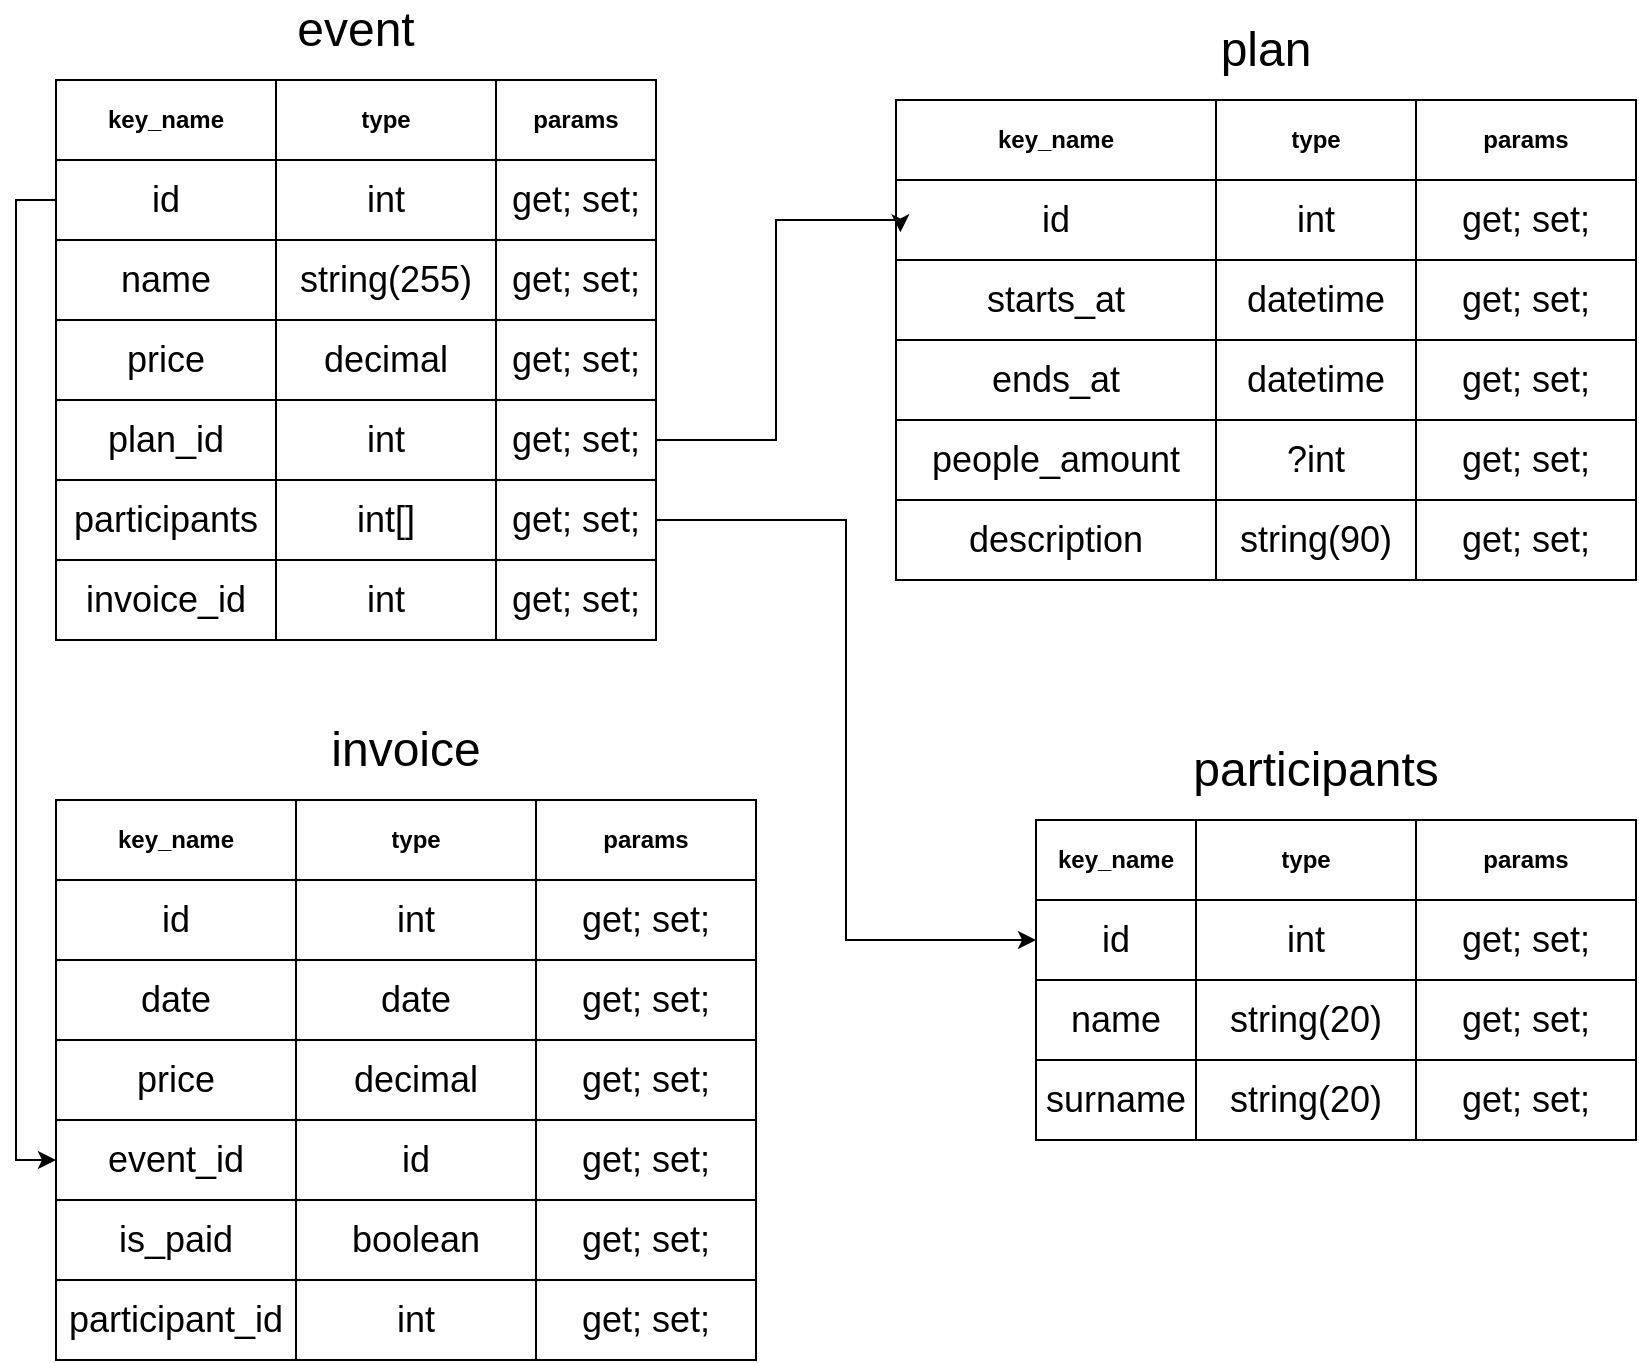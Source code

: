 <mxfile version="24.7.17">
  <diagram name="Page-1" id="HxuQEcE7Dp243uzTnMY0">
    <mxGraphModel dx="2436" dy="1192" grid="1" gridSize="10" guides="1" tooltips="1" connect="1" arrows="1" fold="1" page="1" pageScale="1" pageWidth="850" pageHeight="1100" math="0" shadow="0">
      <root>
        <mxCell id="0" />
        <mxCell id="1" parent="0" />
        <mxCell id="UB3sQpx07UrtkHpu7hc2-4" value="" style="shape=table;startSize=0;container=1;collapsible=0;childLayout=tableLayout;" vertex="1" parent="1">
          <mxGeometry x="40" y="70" width="300" height="280" as="geometry" />
        </mxCell>
        <mxCell id="UB3sQpx07UrtkHpu7hc2-43" style="shape=tableRow;horizontal=0;startSize=0;swimlaneHead=0;swimlaneBody=0;strokeColor=inherit;top=0;left=0;bottom=0;right=0;collapsible=0;dropTarget=0;fillColor=none;points=[[0,0.5],[1,0.5]];portConstraint=eastwest;" vertex="1" parent="UB3sQpx07UrtkHpu7hc2-4">
          <mxGeometry width="300" height="40" as="geometry" />
        </mxCell>
        <mxCell id="UB3sQpx07UrtkHpu7hc2-44" value="&lt;b&gt;key_name&lt;/b&gt;" style="shape=partialRectangle;html=1;whiteSpace=wrap;connectable=0;strokeColor=inherit;overflow=hidden;fillColor=none;top=0;left=0;bottom=0;right=0;pointerEvents=1;" vertex="1" parent="UB3sQpx07UrtkHpu7hc2-43">
          <mxGeometry width="110" height="40" as="geometry">
            <mxRectangle width="110" height="40" as="alternateBounds" />
          </mxGeometry>
        </mxCell>
        <mxCell id="UB3sQpx07UrtkHpu7hc2-45" value="&lt;b&gt;type&lt;/b&gt;" style="shape=partialRectangle;html=1;whiteSpace=wrap;connectable=0;strokeColor=inherit;overflow=hidden;fillColor=none;top=0;left=0;bottom=0;right=0;pointerEvents=1;" vertex="1" parent="UB3sQpx07UrtkHpu7hc2-43">
          <mxGeometry x="110" width="110" height="40" as="geometry">
            <mxRectangle width="110" height="40" as="alternateBounds" />
          </mxGeometry>
        </mxCell>
        <mxCell id="UB3sQpx07UrtkHpu7hc2-46" value="&lt;b&gt;params&lt;/b&gt;" style="shape=partialRectangle;html=1;whiteSpace=wrap;connectable=0;strokeColor=inherit;overflow=hidden;fillColor=none;top=0;left=0;bottom=0;right=0;pointerEvents=1;" vertex="1" parent="UB3sQpx07UrtkHpu7hc2-43">
          <mxGeometry x="220" width="80" height="40" as="geometry">
            <mxRectangle width="80" height="40" as="alternateBounds" />
          </mxGeometry>
        </mxCell>
        <mxCell id="UB3sQpx07UrtkHpu7hc2-5" value="" style="shape=tableRow;horizontal=0;startSize=0;swimlaneHead=0;swimlaneBody=0;strokeColor=inherit;top=0;left=0;bottom=0;right=0;collapsible=0;dropTarget=0;fillColor=none;points=[[0,0.5],[1,0.5]];portConstraint=eastwest;" vertex="1" parent="UB3sQpx07UrtkHpu7hc2-4">
          <mxGeometry y="40" width="300" height="40" as="geometry" />
        </mxCell>
        <mxCell id="UB3sQpx07UrtkHpu7hc2-23" value="&lt;font style=&quot;font-size: 18px;&quot;&gt;id&lt;/font&gt;" style="shape=partialRectangle;html=1;whiteSpace=wrap;connectable=0;strokeColor=inherit;overflow=hidden;fillColor=none;top=0;left=0;bottom=0;right=0;pointerEvents=1;" vertex="1" parent="UB3sQpx07UrtkHpu7hc2-5">
          <mxGeometry width="110" height="40" as="geometry">
            <mxRectangle width="110" height="40" as="alternateBounds" />
          </mxGeometry>
        </mxCell>
        <mxCell id="UB3sQpx07UrtkHpu7hc2-6" value="&lt;font style=&quot;font-size: 18px;&quot;&gt;int&lt;/font&gt;" style="shape=partialRectangle;html=1;whiteSpace=wrap;connectable=0;strokeColor=inherit;overflow=hidden;fillColor=none;top=0;left=0;bottom=0;right=0;pointerEvents=1;" vertex="1" parent="UB3sQpx07UrtkHpu7hc2-5">
          <mxGeometry x="110" width="110" height="40" as="geometry">
            <mxRectangle width="110" height="40" as="alternateBounds" />
          </mxGeometry>
        </mxCell>
        <mxCell id="UB3sQpx07UrtkHpu7hc2-7" value="&lt;font style=&quot;font-size: 18px;&quot;&gt;get; set;&lt;/font&gt;" style="shape=partialRectangle;html=1;whiteSpace=wrap;connectable=0;strokeColor=inherit;overflow=hidden;fillColor=none;top=0;left=0;bottom=0;right=0;pointerEvents=1;" vertex="1" parent="UB3sQpx07UrtkHpu7hc2-5">
          <mxGeometry x="220" width="80" height="40" as="geometry">
            <mxRectangle width="80" height="40" as="alternateBounds" />
          </mxGeometry>
        </mxCell>
        <mxCell id="UB3sQpx07UrtkHpu7hc2-8" value="" style="shape=tableRow;horizontal=0;startSize=0;swimlaneHead=0;swimlaneBody=0;strokeColor=inherit;top=0;left=0;bottom=0;right=0;collapsible=0;dropTarget=0;fillColor=none;points=[[0,0.5],[1,0.5]];portConstraint=eastwest;" vertex="1" parent="UB3sQpx07UrtkHpu7hc2-4">
          <mxGeometry y="80" width="300" height="40" as="geometry" />
        </mxCell>
        <mxCell id="UB3sQpx07UrtkHpu7hc2-24" value="&lt;font style=&quot;font-size: 18px;&quot;&gt;name&lt;/font&gt;" style="shape=partialRectangle;html=1;whiteSpace=wrap;connectable=0;strokeColor=inherit;overflow=hidden;fillColor=none;top=0;left=0;bottom=0;right=0;pointerEvents=1;" vertex="1" parent="UB3sQpx07UrtkHpu7hc2-8">
          <mxGeometry width="110" height="40" as="geometry">
            <mxRectangle width="110" height="40" as="alternateBounds" />
          </mxGeometry>
        </mxCell>
        <mxCell id="UB3sQpx07UrtkHpu7hc2-9" value="&lt;font style=&quot;font-size: 18px;&quot;&gt;string(255)&lt;/font&gt;" style="shape=partialRectangle;html=1;whiteSpace=wrap;connectable=0;strokeColor=inherit;overflow=hidden;fillColor=none;top=0;left=0;bottom=0;right=0;pointerEvents=1;" vertex="1" parent="UB3sQpx07UrtkHpu7hc2-8">
          <mxGeometry x="110" width="110" height="40" as="geometry">
            <mxRectangle width="110" height="40" as="alternateBounds" />
          </mxGeometry>
        </mxCell>
        <mxCell id="UB3sQpx07UrtkHpu7hc2-10" value="&lt;span style=&quot;font-size: 18px;&quot;&gt;get; set;&lt;/span&gt;" style="shape=partialRectangle;html=1;whiteSpace=wrap;connectable=0;strokeColor=inherit;overflow=hidden;fillColor=none;top=0;left=0;bottom=0;right=0;pointerEvents=1;" vertex="1" parent="UB3sQpx07UrtkHpu7hc2-8">
          <mxGeometry x="220" width="80" height="40" as="geometry">
            <mxRectangle width="80" height="40" as="alternateBounds" />
          </mxGeometry>
        </mxCell>
        <mxCell id="UB3sQpx07UrtkHpu7hc2-14" value="" style="shape=tableRow;horizontal=0;startSize=0;swimlaneHead=0;swimlaneBody=0;strokeColor=inherit;top=0;left=0;bottom=0;right=0;collapsible=0;dropTarget=0;fillColor=none;points=[[0,0.5],[1,0.5]];portConstraint=eastwest;" vertex="1" parent="UB3sQpx07UrtkHpu7hc2-4">
          <mxGeometry y="120" width="300" height="40" as="geometry" />
        </mxCell>
        <mxCell id="UB3sQpx07UrtkHpu7hc2-26" value="&lt;font style=&quot;font-size: 18px;&quot;&gt;price&lt;/font&gt;" style="shape=partialRectangle;html=1;whiteSpace=wrap;connectable=0;strokeColor=inherit;overflow=hidden;fillColor=none;top=0;left=0;bottom=0;right=0;pointerEvents=1;" vertex="1" parent="UB3sQpx07UrtkHpu7hc2-14">
          <mxGeometry width="110" height="40" as="geometry">
            <mxRectangle width="110" height="40" as="alternateBounds" />
          </mxGeometry>
        </mxCell>
        <mxCell id="UB3sQpx07UrtkHpu7hc2-15" value="&lt;font style=&quot;font-size: 18px;&quot;&gt;decimal&lt;/font&gt;" style="shape=partialRectangle;html=1;whiteSpace=wrap;connectable=0;strokeColor=inherit;overflow=hidden;fillColor=none;top=0;left=0;bottom=0;right=0;pointerEvents=1;" vertex="1" parent="UB3sQpx07UrtkHpu7hc2-14">
          <mxGeometry x="110" width="110" height="40" as="geometry">
            <mxRectangle width="110" height="40" as="alternateBounds" />
          </mxGeometry>
        </mxCell>
        <mxCell id="UB3sQpx07UrtkHpu7hc2-16" value="&lt;span style=&quot;font-size: 18px;&quot;&gt;get; set;&lt;/span&gt;" style="shape=partialRectangle;html=1;whiteSpace=wrap;connectable=0;strokeColor=inherit;overflow=hidden;fillColor=none;top=0;left=0;bottom=0;right=0;pointerEvents=1;" vertex="1" parent="UB3sQpx07UrtkHpu7hc2-14">
          <mxGeometry x="220" width="80" height="40" as="geometry">
            <mxRectangle width="80" height="40" as="alternateBounds" />
          </mxGeometry>
        </mxCell>
        <mxCell id="UB3sQpx07UrtkHpu7hc2-17" value="" style="shape=tableRow;horizontal=0;startSize=0;swimlaneHead=0;swimlaneBody=0;strokeColor=inherit;top=0;left=0;bottom=0;right=0;collapsible=0;dropTarget=0;fillColor=none;points=[[0,0.5],[1,0.5]];portConstraint=eastwest;" vertex="1" parent="UB3sQpx07UrtkHpu7hc2-4">
          <mxGeometry y="160" width="300" height="40" as="geometry" />
        </mxCell>
        <mxCell id="UB3sQpx07UrtkHpu7hc2-27" value="&lt;font style=&quot;font-size: 18px;&quot;&gt;plan_id&lt;/font&gt;" style="shape=partialRectangle;html=1;whiteSpace=wrap;connectable=0;strokeColor=inherit;overflow=hidden;fillColor=none;top=0;left=0;bottom=0;right=0;pointerEvents=1;" vertex="1" parent="UB3sQpx07UrtkHpu7hc2-17">
          <mxGeometry width="110" height="40" as="geometry">
            <mxRectangle width="110" height="40" as="alternateBounds" />
          </mxGeometry>
        </mxCell>
        <mxCell id="UB3sQpx07UrtkHpu7hc2-18" value="&lt;font style=&quot;font-size: 18px;&quot;&gt;int&lt;/font&gt;" style="shape=partialRectangle;html=1;whiteSpace=wrap;connectable=0;strokeColor=inherit;overflow=hidden;fillColor=none;top=0;left=0;bottom=0;right=0;pointerEvents=1;" vertex="1" parent="UB3sQpx07UrtkHpu7hc2-17">
          <mxGeometry x="110" width="110" height="40" as="geometry">
            <mxRectangle width="110" height="40" as="alternateBounds" />
          </mxGeometry>
        </mxCell>
        <mxCell id="UB3sQpx07UrtkHpu7hc2-19" value="&lt;span style=&quot;font-size: 18px;&quot;&gt;get; set;&lt;/span&gt;" style="shape=partialRectangle;html=1;whiteSpace=wrap;connectable=0;strokeColor=inherit;overflow=hidden;fillColor=none;top=0;left=0;bottom=0;right=0;pointerEvents=1;" vertex="1" parent="UB3sQpx07UrtkHpu7hc2-17">
          <mxGeometry x="220" width="80" height="40" as="geometry">
            <mxRectangle width="80" height="40" as="alternateBounds" />
          </mxGeometry>
        </mxCell>
        <mxCell id="UB3sQpx07UrtkHpu7hc2-104" style="shape=tableRow;horizontal=0;startSize=0;swimlaneHead=0;swimlaneBody=0;strokeColor=inherit;top=0;left=0;bottom=0;right=0;collapsible=0;dropTarget=0;fillColor=none;points=[[0,0.5],[1,0.5]];portConstraint=eastwest;" vertex="1" parent="UB3sQpx07UrtkHpu7hc2-4">
          <mxGeometry y="200" width="300" height="40" as="geometry" />
        </mxCell>
        <mxCell id="UB3sQpx07UrtkHpu7hc2-105" value="&lt;span style=&quot;font-size: 18px;&quot;&gt;participants&lt;/span&gt;" style="shape=partialRectangle;html=1;whiteSpace=wrap;connectable=0;strokeColor=inherit;overflow=hidden;fillColor=none;top=0;left=0;bottom=0;right=0;pointerEvents=1;" vertex="1" parent="UB3sQpx07UrtkHpu7hc2-104">
          <mxGeometry width="110" height="40" as="geometry">
            <mxRectangle width="110" height="40" as="alternateBounds" />
          </mxGeometry>
        </mxCell>
        <mxCell id="UB3sQpx07UrtkHpu7hc2-106" value="&lt;font style=&quot;font-size: 18px;&quot;&gt;int[]&lt;/font&gt;" style="shape=partialRectangle;html=1;whiteSpace=wrap;connectable=0;strokeColor=inherit;overflow=hidden;fillColor=none;top=0;left=0;bottom=0;right=0;pointerEvents=1;" vertex="1" parent="UB3sQpx07UrtkHpu7hc2-104">
          <mxGeometry x="110" width="110" height="40" as="geometry">
            <mxRectangle width="110" height="40" as="alternateBounds" />
          </mxGeometry>
        </mxCell>
        <mxCell id="UB3sQpx07UrtkHpu7hc2-107" value="&lt;span style=&quot;font-size: 18px;&quot;&gt;get; set;&lt;/span&gt;" style="shape=partialRectangle;html=1;whiteSpace=wrap;connectable=0;strokeColor=inherit;overflow=hidden;fillColor=none;top=0;left=0;bottom=0;right=0;pointerEvents=1;" vertex="1" parent="UB3sQpx07UrtkHpu7hc2-104">
          <mxGeometry x="220" width="80" height="40" as="geometry">
            <mxRectangle width="80" height="40" as="alternateBounds" />
          </mxGeometry>
        </mxCell>
        <mxCell id="UB3sQpx07UrtkHpu7hc2-98" style="shape=tableRow;horizontal=0;startSize=0;swimlaneHead=0;swimlaneBody=0;strokeColor=inherit;top=0;left=0;bottom=0;right=0;collapsible=0;dropTarget=0;fillColor=none;points=[[0,0.5],[1,0.5]];portConstraint=eastwest;" vertex="1" parent="UB3sQpx07UrtkHpu7hc2-4">
          <mxGeometry y="240" width="300" height="40" as="geometry" />
        </mxCell>
        <mxCell id="UB3sQpx07UrtkHpu7hc2-99" value="&lt;font style=&quot;font-size: 18px;&quot;&gt;invoice_id&lt;/font&gt;" style="shape=partialRectangle;html=1;whiteSpace=wrap;connectable=0;strokeColor=inherit;overflow=hidden;fillColor=none;top=0;left=0;bottom=0;right=0;pointerEvents=1;" vertex="1" parent="UB3sQpx07UrtkHpu7hc2-98">
          <mxGeometry width="110" height="40" as="geometry">
            <mxRectangle width="110" height="40" as="alternateBounds" />
          </mxGeometry>
        </mxCell>
        <mxCell id="UB3sQpx07UrtkHpu7hc2-100" value="&lt;span style=&quot;font-size: 18px;&quot;&gt;int&lt;/span&gt;" style="shape=partialRectangle;html=1;whiteSpace=wrap;connectable=0;strokeColor=inherit;overflow=hidden;fillColor=none;top=0;left=0;bottom=0;right=0;pointerEvents=1;" vertex="1" parent="UB3sQpx07UrtkHpu7hc2-98">
          <mxGeometry x="110" width="110" height="40" as="geometry">
            <mxRectangle width="110" height="40" as="alternateBounds" />
          </mxGeometry>
        </mxCell>
        <mxCell id="UB3sQpx07UrtkHpu7hc2-101" value="&lt;span style=&quot;font-size: 18px;&quot;&gt;get; set;&lt;/span&gt;" style="shape=partialRectangle;html=1;whiteSpace=wrap;connectable=0;strokeColor=inherit;overflow=hidden;fillColor=none;top=0;left=0;bottom=0;right=0;pointerEvents=1;" vertex="1" parent="UB3sQpx07UrtkHpu7hc2-98">
          <mxGeometry x="220" width="80" height="40" as="geometry">
            <mxRectangle width="80" height="40" as="alternateBounds" />
          </mxGeometry>
        </mxCell>
        <mxCell id="UB3sQpx07UrtkHpu7hc2-32" value="&lt;font style=&quot;font-size: 24px;&quot;&gt;event&lt;/font&gt;" style="text;strokeColor=none;align=center;fillColor=none;html=1;verticalAlign=middle;whiteSpace=wrap;rounded=0;" vertex="1" parent="1">
          <mxGeometry x="160" y="30" width="60" height="30" as="geometry" />
        </mxCell>
        <mxCell id="UB3sQpx07UrtkHpu7hc2-47" value="" style="shape=table;startSize=0;container=1;collapsible=0;childLayout=tableLayout;" vertex="1" parent="1">
          <mxGeometry x="460" y="80" width="370" height="240" as="geometry" />
        </mxCell>
        <mxCell id="UB3sQpx07UrtkHpu7hc2-48" style="shape=tableRow;horizontal=0;startSize=0;swimlaneHead=0;swimlaneBody=0;strokeColor=inherit;top=0;left=0;bottom=0;right=0;collapsible=0;dropTarget=0;fillColor=none;points=[[0,0.5],[1,0.5]];portConstraint=eastwest;" vertex="1" parent="UB3sQpx07UrtkHpu7hc2-47">
          <mxGeometry width="370" height="40" as="geometry" />
        </mxCell>
        <mxCell id="UB3sQpx07UrtkHpu7hc2-49" value="&lt;b&gt;key_name&lt;/b&gt;" style="shape=partialRectangle;html=1;whiteSpace=wrap;connectable=0;strokeColor=inherit;overflow=hidden;fillColor=none;top=0;left=0;bottom=0;right=0;pointerEvents=1;" vertex="1" parent="UB3sQpx07UrtkHpu7hc2-48">
          <mxGeometry width="160" height="40" as="geometry">
            <mxRectangle width="160" height="40" as="alternateBounds" />
          </mxGeometry>
        </mxCell>
        <mxCell id="UB3sQpx07UrtkHpu7hc2-50" value="&lt;b&gt;type&lt;/b&gt;" style="shape=partialRectangle;html=1;whiteSpace=wrap;connectable=0;strokeColor=inherit;overflow=hidden;fillColor=none;top=0;left=0;bottom=0;right=0;pointerEvents=1;" vertex="1" parent="UB3sQpx07UrtkHpu7hc2-48">
          <mxGeometry x="160" width="100" height="40" as="geometry">
            <mxRectangle width="100" height="40" as="alternateBounds" />
          </mxGeometry>
        </mxCell>
        <mxCell id="UB3sQpx07UrtkHpu7hc2-51" value="&lt;b&gt;params&lt;/b&gt;" style="shape=partialRectangle;html=1;whiteSpace=wrap;connectable=0;strokeColor=inherit;overflow=hidden;fillColor=none;top=0;left=0;bottom=0;right=0;pointerEvents=1;" vertex="1" parent="UB3sQpx07UrtkHpu7hc2-48">
          <mxGeometry x="260" width="110" height="40" as="geometry">
            <mxRectangle width="110" height="40" as="alternateBounds" />
          </mxGeometry>
        </mxCell>
        <mxCell id="UB3sQpx07UrtkHpu7hc2-52" value="" style="shape=tableRow;horizontal=0;startSize=0;swimlaneHead=0;swimlaneBody=0;strokeColor=inherit;top=0;left=0;bottom=0;right=0;collapsible=0;dropTarget=0;fillColor=none;points=[[0,0.5],[1,0.5]];portConstraint=eastwest;" vertex="1" parent="UB3sQpx07UrtkHpu7hc2-47">
          <mxGeometry y="40" width="370" height="40" as="geometry" />
        </mxCell>
        <mxCell id="UB3sQpx07UrtkHpu7hc2-53" value="&lt;font style=&quot;font-size: 18px;&quot;&gt;id&lt;/font&gt;" style="shape=partialRectangle;html=1;whiteSpace=wrap;connectable=0;strokeColor=inherit;overflow=hidden;fillColor=none;top=0;left=0;bottom=0;right=0;pointerEvents=1;" vertex="1" parent="UB3sQpx07UrtkHpu7hc2-52">
          <mxGeometry width="160" height="40" as="geometry">
            <mxRectangle width="160" height="40" as="alternateBounds" />
          </mxGeometry>
        </mxCell>
        <mxCell id="UB3sQpx07UrtkHpu7hc2-54" value="&lt;font style=&quot;font-size: 18px;&quot;&gt;int&lt;/font&gt;" style="shape=partialRectangle;html=1;whiteSpace=wrap;connectable=0;strokeColor=inherit;overflow=hidden;fillColor=none;top=0;left=0;bottom=0;right=0;pointerEvents=1;" vertex="1" parent="UB3sQpx07UrtkHpu7hc2-52">
          <mxGeometry x="160" width="100" height="40" as="geometry">
            <mxRectangle width="100" height="40" as="alternateBounds" />
          </mxGeometry>
        </mxCell>
        <mxCell id="UB3sQpx07UrtkHpu7hc2-55" value="&lt;font style=&quot;font-size: 18px;&quot;&gt;get; set;&lt;/font&gt;" style="shape=partialRectangle;html=1;whiteSpace=wrap;connectable=0;strokeColor=inherit;overflow=hidden;fillColor=none;top=0;left=0;bottom=0;right=0;pointerEvents=1;" vertex="1" parent="UB3sQpx07UrtkHpu7hc2-52">
          <mxGeometry x="260" width="110" height="40" as="geometry">
            <mxRectangle width="110" height="40" as="alternateBounds" />
          </mxGeometry>
        </mxCell>
        <mxCell id="UB3sQpx07UrtkHpu7hc2-56" value="" style="shape=tableRow;horizontal=0;startSize=0;swimlaneHead=0;swimlaneBody=0;strokeColor=inherit;top=0;left=0;bottom=0;right=0;collapsible=0;dropTarget=0;fillColor=none;points=[[0,0.5],[1,0.5]];portConstraint=eastwest;" vertex="1" parent="UB3sQpx07UrtkHpu7hc2-47">
          <mxGeometry y="80" width="370" height="40" as="geometry" />
        </mxCell>
        <mxCell id="UB3sQpx07UrtkHpu7hc2-57" value="&lt;font style=&quot;font-size: 18px;&quot;&gt;starts_at&lt;/font&gt;" style="shape=partialRectangle;html=1;whiteSpace=wrap;connectable=0;strokeColor=inherit;overflow=hidden;fillColor=none;top=0;left=0;bottom=0;right=0;pointerEvents=1;" vertex="1" parent="UB3sQpx07UrtkHpu7hc2-56">
          <mxGeometry width="160" height="40" as="geometry">
            <mxRectangle width="160" height="40" as="alternateBounds" />
          </mxGeometry>
        </mxCell>
        <mxCell id="UB3sQpx07UrtkHpu7hc2-58" value="&lt;font style=&quot;font-size: 18px;&quot;&gt;datetime&lt;/font&gt;" style="shape=partialRectangle;html=1;whiteSpace=wrap;connectable=0;strokeColor=inherit;overflow=hidden;fillColor=none;top=0;left=0;bottom=0;right=0;pointerEvents=1;" vertex="1" parent="UB3sQpx07UrtkHpu7hc2-56">
          <mxGeometry x="160" width="100" height="40" as="geometry">
            <mxRectangle width="100" height="40" as="alternateBounds" />
          </mxGeometry>
        </mxCell>
        <mxCell id="UB3sQpx07UrtkHpu7hc2-59" value="&lt;span style=&quot;font-size: 18px;&quot;&gt;get; set;&lt;/span&gt;" style="shape=partialRectangle;html=1;whiteSpace=wrap;connectable=0;strokeColor=inherit;overflow=hidden;fillColor=none;top=0;left=0;bottom=0;right=0;pointerEvents=1;" vertex="1" parent="UB3sQpx07UrtkHpu7hc2-56">
          <mxGeometry x="260" width="110" height="40" as="geometry">
            <mxRectangle width="110" height="40" as="alternateBounds" />
          </mxGeometry>
        </mxCell>
        <mxCell id="UB3sQpx07UrtkHpu7hc2-60" value="" style="shape=tableRow;horizontal=0;startSize=0;swimlaneHead=0;swimlaneBody=0;strokeColor=inherit;top=0;left=0;bottom=0;right=0;collapsible=0;dropTarget=0;fillColor=none;points=[[0,0.5],[1,0.5]];portConstraint=eastwest;" vertex="1" parent="UB3sQpx07UrtkHpu7hc2-47">
          <mxGeometry y="120" width="370" height="40" as="geometry" />
        </mxCell>
        <mxCell id="UB3sQpx07UrtkHpu7hc2-61" value="&lt;font style=&quot;font-size: 18px;&quot;&gt;ends_at&lt;/font&gt;" style="shape=partialRectangle;html=1;whiteSpace=wrap;connectable=0;strokeColor=inherit;overflow=hidden;fillColor=none;top=0;left=0;bottom=0;right=0;pointerEvents=1;" vertex="1" parent="UB3sQpx07UrtkHpu7hc2-60">
          <mxGeometry width="160" height="40" as="geometry">
            <mxRectangle width="160" height="40" as="alternateBounds" />
          </mxGeometry>
        </mxCell>
        <mxCell id="UB3sQpx07UrtkHpu7hc2-62" value="&lt;font style=&quot;font-size: 18px;&quot;&gt;datetime&lt;/font&gt;" style="shape=partialRectangle;html=1;whiteSpace=wrap;connectable=0;strokeColor=inherit;overflow=hidden;fillColor=none;top=0;left=0;bottom=0;right=0;pointerEvents=1;" vertex="1" parent="UB3sQpx07UrtkHpu7hc2-60">
          <mxGeometry x="160" width="100" height="40" as="geometry">
            <mxRectangle width="100" height="40" as="alternateBounds" />
          </mxGeometry>
        </mxCell>
        <mxCell id="UB3sQpx07UrtkHpu7hc2-63" value="&lt;span style=&quot;font-size: 18px;&quot;&gt;get; set;&lt;/span&gt;" style="shape=partialRectangle;html=1;whiteSpace=wrap;connectable=0;strokeColor=inherit;overflow=hidden;fillColor=none;top=0;left=0;bottom=0;right=0;pointerEvents=1;" vertex="1" parent="UB3sQpx07UrtkHpu7hc2-60">
          <mxGeometry x="260" width="110" height="40" as="geometry">
            <mxRectangle width="110" height="40" as="alternateBounds" />
          </mxGeometry>
        </mxCell>
        <mxCell id="UB3sQpx07UrtkHpu7hc2-64" value="" style="shape=tableRow;horizontal=0;startSize=0;swimlaneHead=0;swimlaneBody=0;strokeColor=inherit;top=0;left=0;bottom=0;right=0;collapsible=0;dropTarget=0;fillColor=none;points=[[0,0.5],[1,0.5]];portConstraint=eastwest;" vertex="1" parent="UB3sQpx07UrtkHpu7hc2-47">
          <mxGeometry y="160" width="370" height="40" as="geometry" />
        </mxCell>
        <mxCell id="UB3sQpx07UrtkHpu7hc2-65" value="&lt;span style=&quot;font-size: 18px;&quot;&gt;people_amount&lt;/span&gt;" style="shape=partialRectangle;html=1;whiteSpace=wrap;connectable=0;strokeColor=inherit;overflow=hidden;fillColor=none;top=0;left=0;bottom=0;right=0;pointerEvents=1;" vertex="1" parent="UB3sQpx07UrtkHpu7hc2-64">
          <mxGeometry width="160" height="40" as="geometry">
            <mxRectangle width="160" height="40" as="alternateBounds" />
          </mxGeometry>
        </mxCell>
        <mxCell id="UB3sQpx07UrtkHpu7hc2-66" value="&lt;font style=&quot;font-size: 18px;&quot;&gt;?int&lt;/font&gt;" style="shape=partialRectangle;html=1;whiteSpace=wrap;connectable=0;strokeColor=inherit;overflow=hidden;fillColor=none;top=0;left=0;bottom=0;right=0;pointerEvents=1;" vertex="1" parent="UB3sQpx07UrtkHpu7hc2-64">
          <mxGeometry x="160" width="100" height="40" as="geometry">
            <mxRectangle width="100" height="40" as="alternateBounds" />
          </mxGeometry>
        </mxCell>
        <mxCell id="UB3sQpx07UrtkHpu7hc2-67" value="&lt;span style=&quot;font-size: 18px;&quot;&gt;get; set;&lt;/span&gt;" style="shape=partialRectangle;html=1;whiteSpace=wrap;connectable=0;strokeColor=inherit;overflow=hidden;fillColor=none;top=0;left=0;bottom=0;right=0;pointerEvents=1;" vertex="1" parent="UB3sQpx07UrtkHpu7hc2-64">
          <mxGeometry x="260" width="110" height="40" as="geometry">
            <mxRectangle width="110" height="40" as="alternateBounds" />
          </mxGeometry>
        </mxCell>
        <mxCell id="UB3sQpx07UrtkHpu7hc2-68" value="" style="shape=tableRow;horizontal=0;startSize=0;swimlaneHead=0;swimlaneBody=0;strokeColor=inherit;top=0;left=0;bottom=0;right=0;collapsible=0;dropTarget=0;fillColor=none;points=[[0,0.5],[1,0.5]];portConstraint=eastwest;" vertex="1" parent="UB3sQpx07UrtkHpu7hc2-47">
          <mxGeometry y="200" width="370" height="40" as="geometry" />
        </mxCell>
        <mxCell id="UB3sQpx07UrtkHpu7hc2-69" value="&lt;font style=&quot;font-size: 18px;&quot;&gt;description&lt;/font&gt;" style="shape=partialRectangle;html=1;whiteSpace=wrap;connectable=0;strokeColor=inherit;overflow=hidden;fillColor=none;top=0;left=0;bottom=0;right=0;pointerEvents=1;" vertex="1" parent="UB3sQpx07UrtkHpu7hc2-68">
          <mxGeometry width="160" height="40" as="geometry">
            <mxRectangle width="160" height="40" as="alternateBounds" />
          </mxGeometry>
        </mxCell>
        <mxCell id="UB3sQpx07UrtkHpu7hc2-70" value="&lt;font style=&quot;font-size: 18px;&quot;&gt;string(90)&lt;/font&gt;" style="shape=partialRectangle;html=1;whiteSpace=wrap;connectable=0;strokeColor=inherit;overflow=hidden;fillColor=none;top=0;left=0;bottom=0;right=0;pointerEvents=1;" vertex="1" parent="UB3sQpx07UrtkHpu7hc2-68">
          <mxGeometry x="160" width="100" height="40" as="geometry">
            <mxRectangle width="100" height="40" as="alternateBounds" />
          </mxGeometry>
        </mxCell>
        <mxCell id="UB3sQpx07UrtkHpu7hc2-71" value="&lt;span style=&quot;font-size: 18px;&quot;&gt;get; set;&lt;/span&gt;" style="shape=partialRectangle;html=1;whiteSpace=wrap;connectable=0;strokeColor=inherit;overflow=hidden;fillColor=none;top=0;left=0;bottom=0;right=0;pointerEvents=1;" vertex="1" parent="UB3sQpx07UrtkHpu7hc2-68">
          <mxGeometry x="260" width="110" height="40" as="geometry">
            <mxRectangle width="110" height="40" as="alternateBounds" />
          </mxGeometry>
        </mxCell>
        <mxCell id="UB3sQpx07UrtkHpu7hc2-72" value="&lt;font style=&quot;font-size: 24px;&quot;&gt;plan&lt;/font&gt;" style="text;strokeColor=none;align=center;fillColor=none;html=1;verticalAlign=middle;whiteSpace=wrap;rounded=0;" vertex="1" parent="1">
          <mxGeometry x="615" y="40" width="60" height="30" as="geometry" />
        </mxCell>
        <mxCell id="UB3sQpx07UrtkHpu7hc2-74" style="edgeStyle=orthogonalEdgeStyle;rounded=0;orthogonalLoop=1;jettySize=auto;html=1;exitX=1;exitY=0.5;exitDx=0;exitDy=0;entryX=0.006;entryY=0.654;entryDx=0;entryDy=0;entryPerimeter=0;fontFamily=Helvetica;fontSize=12;fontColor=default;" edge="1" parent="1" source="UB3sQpx07UrtkHpu7hc2-17" target="UB3sQpx07UrtkHpu7hc2-52">
          <mxGeometry relative="1" as="geometry">
            <Array as="points">
              <mxPoint x="400" y="250" />
              <mxPoint x="400" y="140" />
              <mxPoint x="462" y="140" />
            </Array>
          </mxGeometry>
        </mxCell>
        <mxCell id="UB3sQpx07UrtkHpu7hc2-75" value="" style="shape=table;startSize=0;container=1;collapsible=0;childLayout=tableLayout;" vertex="1" parent="1">
          <mxGeometry x="40" y="430" width="350" height="280" as="geometry" />
        </mxCell>
        <mxCell id="UB3sQpx07UrtkHpu7hc2-76" style="shape=tableRow;horizontal=0;startSize=0;swimlaneHead=0;swimlaneBody=0;strokeColor=inherit;top=0;left=0;bottom=0;right=0;collapsible=0;dropTarget=0;fillColor=none;points=[[0,0.5],[1,0.5]];portConstraint=eastwest;" vertex="1" parent="UB3sQpx07UrtkHpu7hc2-75">
          <mxGeometry width="350" height="40" as="geometry" />
        </mxCell>
        <mxCell id="UB3sQpx07UrtkHpu7hc2-77" value="&lt;b&gt;key_name&lt;/b&gt;" style="shape=partialRectangle;html=1;whiteSpace=wrap;connectable=0;strokeColor=inherit;overflow=hidden;fillColor=none;top=0;left=0;bottom=0;right=0;pointerEvents=1;" vertex="1" parent="UB3sQpx07UrtkHpu7hc2-76">
          <mxGeometry width="120" height="40" as="geometry">
            <mxRectangle width="120" height="40" as="alternateBounds" />
          </mxGeometry>
        </mxCell>
        <mxCell id="UB3sQpx07UrtkHpu7hc2-78" value="&lt;b&gt;type&lt;/b&gt;" style="shape=partialRectangle;html=1;whiteSpace=wrap;connectable=0;strokeColor=inherit;overflow=hidden;fillColor=none;top=0;left=0;bottom=0;right=0;pointerEvents=1;" vertex="1" parent="UB3sQpx07UrtkHpu7hc2-76">
          <mxGeometry x="120" width="120" height="40" as="geometry">
            <mxRectangle width="120" height="40" as="alternateBounds" />
          </mxGeometry>
        </mxCell>
        <mxCell id="UB3sQpx07UrtkHpu7hc2-79" value="&lt;b&gt;params&lt;/b&gt;" style="shape=partialRectangle;html=1;whiteSpace=wrap;connectable=0;strokeColor=inherit;overflow=hidden;fillColor=none;top=0;left=0;bottom=0;right=0;pointerEvents=1;" vertex="1" parent="UB3sQpx07UrtkHpu7hc2-76">
          <mxGeometry x="240" width="110" height="40" as="geometry">
            <mxRectangle width="110" height="40" as="alternateBounds" />
          </mxGeometry>
        </mxCell>
        <mxCell id="UB3sQpx07UrtkHpu7hc2-80" value="" style="shape=tableRow;horizontal=0;startSize=0;swimlaneHead=0;swimlaneBody=0;strokeColor=inherit;top=0;left=0;bottom=0;right=0;collapsible=0;dropTarget=0;fillColor=none;points=[[0,0.5],[1,0.5]];portConstraint=eastwest;" vertex="1" parent="UB3sQpx07UrtkHpu7hc2-75">
          <mxGeometry y="40" width="350" height="40" as="geometry" />
        </mxCell>
        <mxCell id="UB3sQpx07UrtkHpu7hc2-81" value="&lt;font style=&quot;font-size: 18px;&quot;&gt;id&lt;/font&gt;" style="shape=partialRectangle;html=1;whiteSpace=wrap;connectable=0;strokeColor=inherit;overflow=hidden;fillColor=none;top=0;left=0;bottom=0;right=0;pointerEvents=1;" vertex="1" parent="UB3sQpx07UrtkHpu7hc2-80">
          <mxGeometry width="120" height="40" as="geometry">
            <mxRectangle width="120" height="40" as="alternateBounds" />
          </mxGeometry>
        </mxCell>
        <mxCell id="UB3sQpx07UrtkHpu7hc2-82" value="&lt;font style=&quot;font-size: 18px;&quot;&gt;int&lt;/font&gt;" style="shape=partialRectangle;html=1;whiteSpace=wrap;connectable=0;strokeColor=inherit;overflow=hidden;fillColor=none;top=0;left=0;bottom=0;right=0;pointerEvents=1;" vertex="1" parent="UB3sQpx07UrtkHpu7hc2-80">
          <mxGeometry x="120" width="120" height="40" as="geometry">
            <mxRectangle width="120" height="40" as="alternateBounds" />
          </mxGeometry>
        </mxCell>
        <mxCell id="UB3sQpx07UrtkHpu7hc2-83" value="&lt;font style=&quot;font-size: 18px;&quot;&gt;get; set;&lt;/font&gt;" style="shape=partialRectangle;html=1;whiteSpace=wrap;connectable=0;strokeColor=inherit;overflow=hidden;fillColor=none;top=0;left=0;bottom=0;right=0;pointerEvents=1;" vertex="1" parent="UB3sQpx07UrtkHpu7hc2-80">
          <mxGeometry x="240" width="110" height="40" as="geometry">
            <mxRectangle width="110" height="40" as="alternateBounds" />
          </mxGeometry>
        </mxCell>
        <mxCell id="UB3sQpx07UrtkHpu7hc2-84" value="" style="shape=tableRow;horizontal=0;startSize=0;swimlaneHead=0;swimlaneBody=0;strokeColor=inherit;top=0;left=0;bottom=0;right=0;collapsible=0;dropTarget=0;fillColor=none;points=[[0,0.5],[1,0.5]];portConstraint=eastwest;" vertex="1" parent="UB3sQpx07UrtkHpu7hc2-75">
          <mxGeometry y="80" width="350" height="40" as="geometry" />
        </mxCell>
        <mxCell id="UB3sQpx07UrtkHpu7hc2-85" value="&lt;font style=&quot;font-size: 18px;&quot;&gt;date&lt;/font&gt;" style="shape=partialRectangle;html=1;whiteSpace=wrap;connectable=0;strokeColor=inherit;overflow=hidden;fillColor=none;top=0;left=0;bottom=0;right=0;pointerEvents=1;" vertex="1" parent="UB3sQpx07UrtkHpu7hc2-84">
          <mxGeometry width="120" height="40" as="geometry">
            <mxRectangle width="120" height="40" as="alternateBounds" />
          </mxGeometry>
        </mxCell>
        <mxCell id="UB3sQpx07UrtkHpu7hc2-86" value="&lt;font style=&quot;font-size: 18px;&quot;&gt;date&lt;/font&gt;" style="shape=partialRectangle;html=1;whiteSpace=wrap;connectable=0;strokeColor=inherit;overflow=hidden;fillColor=none;top=0;left=0;bottom=0;right=0;pointerEvents=1;" vertex="1" parent="UB3sQpx07UrtkHpu7hc2-84">
          <mxGeometry x="120" width="120" height="40" as="geometry">
            <mxRectangle width="120" height="40" as="alternateBounds" />
          </mxGeometry>
        </mxCell>
        <mxCell id="UB3sQpx07UrtkHpu7hc2-87" value="&lt;span style=&quot;font-size: 18px;&quot;&gt;get; set;&lt;/span&gt;" style="shape=partialRectangle;html=1;whiteSpace=wrap;connectable=0;strokeColor=inherit;overflow=hidden;fillColor=none;top=0;left=0;bottom=0;right=0;pointerEvents=1;" vertex="1" parent="UB3sQpx07UrtkHpu7hc2-84">
          <mxGeometry x="240" width="110" height="40" as="geometry">
            <mxRectangle width="110" height="40" as="alternateBounds" />
          </mxGeometry>
        </mxCell>
        <mxCell id="UB3sQpx07UrtkHpu7hc2-88" value="" style="shape=tableRow;horizontal=0;startSize=0;swimlaneHead=0;swimlaneBody=0;strokeColor=inherit;top=0;left=0;bottom=0;right=0;collapsible=0;dropTarget=0;fillColor=none;points=[[0,0.5],[1,0.5]];portConstraint=eastwest;" vertex="1" parent="UB3sQpx07UrtkHpu7hc2-75">
          <mxGeometry y="120" width="350" height="40" as="geometry" />
        </mxCell>
        <mxCell id="UB3sQpx07UrtkHpu7hc2-89" value="&lt;font style=&quot;font-size: 18px;&quot;&gt;price&lt;/font&gt;" style="shape=partialRectangle;html=1;whiteSpace=wrap;connectable=0;strokeColor=inherit;overflow=hidden;fillColor=none;top=0;left=0;bottom=0;right=0;pointerEvents=1;" vertex="1" parent="UB3sQpx07UrtkHpu7hc2-88">
          <mxGeometry width="120" height="40" as="geometry">
            <mxRectangle width="120" height="40" as="alternateBounds" />
          </mxGeometry>
        </mxCell>
        <mxCell id="UB3sQpx07UrtkHpu7hc2-90" value="&lt;font style=&quot;font-size: 18px;&quot;&gt;decimal&lt;/font&gt;" style="shape=partialRectangle;html=1;whiteSpace=wrap;connectable=0;strokeColor=inherit;overflow=hidden;fillColor=none;top=0;left=0;bottom=0;right=0;pointerEvents=1;" vertex="1" parent="UB3sQpx07UrtkHpu7hc2-88">
          <mxGeometry x="120" width="120" height="40" as="geometry">
            <mxRectangle width="120" height="40" as="alternateBounds" />
          </mxGeometry>
        </mxCell>
        <mxCell id="UB3sQpx07UrtkHpu7hc2-91" value="&lt;span style=&quot;font-size: 18px;&quot;&gt;get; set;&lt;/span&gt;" style="shape=partialRectangle;html=1;whiteSpace=wrap;connectable=0;strokeColor=inherit;overflow=hidden;fillColor=none;top=0;left=0;bottom=0;right=0;pointerEvents=1;" vertex="1" parent="UB3sQpx07UrtkHpu7hc2-88">
          <mxGeometry x="240" width="110" height="40" as="geometry">
            <mxRectangle width="110" height="40" as="alternateBounds" />
          </mxGeometry>
        </mxCell>
        <mxCell id="UB3sQpx07UrtkHpu7hc2-92" value="" style="shape=tableRow;horizontal=0;startSize=0;swimlaneHead=0;swimlaneBody=0;strokeColor=inherit;top=0;left=0;bottom=0;right=0;collapsible=0;dropTarget=0;fillColor=none;points=[[0,0.5],[1,0.5]];portConstraint=eastwest;" vertex="1" parent="UB3sQpx07UrtkHpu7hc2-75">
          <mxGeometry y="160" width="350" height="40" as="geometry" />
        </mxCell>
        <mxCell id="UB3sQpx07UrtkHpu7hc2-93" value="&lt;font style=&quot;font-size: 18px;&quot;&gt;event_id&lt;/font&gt;" style="shape=partialRectangle;html=1;whiteSpace=wrap;connectable=0;strokeColor=inherit;overflow=hidden;fillColor=none;top=0;left=0;bottom=0;right=0;pointerEvents=1;" vertex="1" parent="UB3sQpx07UrtkHpu7hc2-92">
          <mxGeometry width="120" height="40" as="geometry">
            <mxRectangle width="120" height="40" as="alternateBounds" />
          </mxGeometry>
        </mxCell>
        <mxCell id="UB3sQpx07UrtkHpu7hc2-94" value="&lt;font style=&quot;font-size: 18px;&quot;&gt;id&lt;/font&gt;" style="shape=partialRectangle;html=1;whiteSpace=wrap;connectable=0;strokeColor=inherit;overflow=hidden;fillColor=none;top=0;left=0;bottom=0;right=0;pointerEvents=1;" vertex="1" parent="UB3sQpx07UrtkHpu7hc2-92">
          <mxGeometry x="120" width="120" height="40" as="geometry">
            <mxRectangle width="120" height="40" as="alternateBounds" />
          </mxGeometry>
        </mxCell>
        <mxCell id="UB3sQpx07UrtkHpu7hc2-95" value="&lt;span style=&quot;font-size: 18px;&quot;&gt;get; set;&lt;/span&gt;" style="shape=partialRectangle;html=1;whiteSpace=wrap;connectable=0;strokeColor=inherit;overflow=hidden;fillColor=none;top=0;left=0;bottom=0;right=0;pointerEvents=1;" vertex="1" parent="UB3sQpx07UrtkHpu7hc2-92">
          <mxGeometry x="240" width="110" height="40" as="geometry">
            <mxRectangle width="110" height="40" as="alternateBounds" />
          </mxGeometry>
        </mxCell>
        <mxCell id="UB3sQpx07UrtkHpu7hc2-143" style="shape=tableRow;horizontal=0;startSize=0;swimlaneHead=0;swimlaneBody=0;strokeColor=inherit;top=0;left=0;bottom=0;right=0;collapsible=0;dropTarget=0;fillColor=none;points=[[0,0.5],[1,0.5]];portConstraint=eastwest;" vertex="1" parent="UB3sQpx07UrtkHpu7hc2-75">
          <mxGeometry y="200" width="350" height="40" as="geometry" />
        </mxCell>
        <mxCell id="UB3sQpx07UrtkHpu7hc2-144" value="&lt;span style=&quot;font-size: 18px;&quot;&gt;is_paid&lt;/span&gt;" style="shape=partialRectangle;html=1;whiteSpace=wrap;connectable=0;strokeColor=inherit;overflow=hidden;fillColor=none;top=0;left=0;bottom=0;right=0;pointerEvents=1;" vertex="1" parent="UB3sQpx07UrtkHpu7hc2-143">
          <mxGeometry width="120" height="40" as="geometry">
            <mxRectangle width="120" height="40" as="alternateBounds" />
          </mxGeometry>
        </mxCell>
        <mxCell id="UB3sQpx07UrtkHpu7hc2-145" value="&lt;span style=&quot;font-size: 18px;&quot;&gt;boolean&lt;/span&gt;" style="shape=partialRectangle;html=1;whiteSpace=wrap;connectable=0;strokeColor=inherit;overflow=hidden;fillColor=none;top=0;left=0;bottom=0;right=0;pointerEvents=1;" vertex="1" parent="UB3sQpx07UrtkHpu7hc2-143">
          <mxGeometry x="120" width="120" height="40" as="geometry">
            <mxRectangle width="120" height="40" as="alternateBounds" />
          </mxGeometry>
        </mxCell>
        <mxCell id="UB3sQpx07UrtkHpu7hc2-146" value="&lt;span style=&quot;font-size: 18px;&quot;&gt;get; set;&lt;/span&gt;" style="shape=partialRectangle;html=1;whiteSpace=wrap;connectable=0;strokeColor=inherit;overflow=hidden;fillColor=none;top=0;left=0;bottom=0;right=0;pointerEvents=1;" vertex="1" parent="UB3sQpx07UrtkHpu7hc2-143">
          <mxGeometry x="240" width="110" height="40" as="geometry">
            <mxRectangle width="110" height="40" as="alternateBounds" />
          </mxGeometry>
        </mxCell>
        <mxCell id="UB3sQpx07UrtkHpu7hc2-152" style="shape=tableRow;horizontal=0;startSize=0;swimlaneHead=0;swimlaneBody=0;strokeColor=inherit;top=0;left=0;bottom=0;right=0;collapsible=0;dropTarget=0;fillColor=none;points=[[0,0.5],[1,0.5]];portConstraint=eastwest;" vertex="1" parent="UB3sQpx07UrtkHpu7hc2-75">
          <mxGeometry y="240" width="350" height="40" as="geometry" />
        </mxCell>
        <mxCell id="UB3sQpx07UrtkHpu7hc2-153" value="&lt;font style=&quot;font-size: 18px;&quot;&gt;participant_id&lt;/font&gt;" style="shape=partialRectangle;html=1;whiteSpace=wrap;connectable=0;strokeColor=inherit;overflow=hidden;fillColor=none;top=0;left=0;bottom=0;right=0;pointerEvents=1;" vertex="1" parent="UB3sQpx07UrtkHpu7hc2-152">
          <mxGeometry width="120" height="40" as="geometry">
            <mxRectangle width="120" height="40" as="alternateBounds" />
          </mxGeometry>
        </mxCell>
        <mxCell id="UB3sQpx07UrtkHpu7hc2-154" value="&lt;font style=&quot;font-size: 18px;&quot;&gt;int&lt;/font&gt;" style="shape=partialRectangle;html=1;whiteSpace=wrap;connectable=0;strokeColor=inherit;overflow=hidden;fillColor=none;top=0;left=0;bottom=0;right=0;pointerEvents=1;" vertex="1" parent="UB3sQpx07UrtkHpu7hc2-152">
          <mxGeometry x="120" width="120" height="40" as="geometry">
            <mxRectangle width="120" height="40" as="alternateBounds" />
          </mxGeometry>
        </mxCell>
        <mxCell id="UB3sQpx07UrtkHpu7hc2-155" value="&lt;span style=&quot;font-size: 18px;&quot;&gt;get; set;&lt;/span&gt;" style="shape=partialRectangle;html=1;whiteSpace=wrap;connectable=0;strokeColor=inherit;overflow=hidden;fillColor=none;top=0;left=0;bottom=0;right=0;pointerEvents=1;" vertex="1" parent="UB3sQpx07UrtkHpu7hc2-152">
          <mxGeometry x="240" width="110" height="40" as="geometry">
            <mxRectangle width="110" height="40" as="alternateBounds" />
          </mxGeometry>
        </mxCell>
        <mxCell id="UB3sQpx07UrtkHpu7hc2-96" value="&lt;font style=&quot;font-size: 24px;&quot;&gt;invoice&lt;/font&gt;" style="text;strokeColor=none;align=center;fillColor=none;html=1;verticalAlign=middle;whiteSpace=wrap;rounded=0;" vertex="1" parent="1">
          <mxGeometry x="185" y="390" width="60" height="30" as="geometry" />
        </mxCell>
        <mxCell id="UB3sQpx07UrtkHpu7hc2-120" value="" style="shape=table;startSize=0;container=1;collapsible=0;childLayout=tableLayout;" vertex="1" parent="1">
          <mxGeometry x="530" y="440" width="300" height="160" as="geometry" />
        </mxCell>
        <mxCell id="UB3sQpx07UrtkHpu7hc2-121" style="shape=tableRow;horizontal=0;startSize=0;swimlaneHead=0;swimlaneBody=0;strokeColor=inherit;top=0;left=0;bottom=0;right=0;collapsible=0;dropTarget=0;fillColor=none;points=[[0,0.5],[1,0.5]];portConstraint=eastwest;" vertex="1" parent="UB3sQpx07UrtkHpu7hc2-120">
          <mxGeometry width="300" height="40" as="geometry" />
        </mxCell>
        <mxCell id="UB3sQpx07UrtkHpu7hc2-122" value="&lt;b&gt;key_name&lt;/b&gt;" style="shape=partialRectangle;html=1;whiteSpace=wrap;connectable=0;strokeColor=inherit;overflow=hidden;fillColor=none;top=0;left=0;bottom=0;right=0;pointerEvents=1;" vertex="1" parent="UB3sQpx07UrtkHpu7hc2-121">
          <mxGeometry width="80" height="40" as="geometry">
            <mxRectangle width="80" height="40" as="alternateBounds" />
          </mxGeometry>
        </mxCell>
        <mxCell id="UB3sQpx07UrtkHpu7hc2-123" value="&lt;b&gt;type&lt;/b&gt;" style="shape=partialRectangle;html=1;whiteSpace=wrap;connectable=0;strokeColor=inherit;overflow=hidden;fillColor=none;top=0;left=0;bottom=0;right=0;pointerEvents=1;" vertex="1" parent="UB3sQpx07UrtkHpu7hc2-121">
          <mxGeometry x="80" width="110" height="40" as="geometry">
            <mxRectangle width="110" height="40" as="alternateBounds" />
          </mxGeometry>
        </mxCell>
        <mxCell id="UB3sQpx07UrtkHpu7hc2-124" value="&lt;b&gt;params&lt;/b&gt;" style="shape=partialRectangle;html=1;whiteSpace=wrap;connectable=0;strokeColor=inherit;overflow=hidden;fillColor=none;top=0;left=0;bottom=0;right=0;pointerEvents=1;" vertex="1" parent="UB3sQpx07UrtkHpu7hc2-121">
          <mxGeometry x="190" width="110" height="40" as="geometry">
            <mxRectangle width="110" height="40" as="alternateBounds" />
          </mxGeometry>
        </mxCell>
        <mxCell id="UB3sQpx07UrtkHpu7hc2-125" value="" style="shape=tableRow;horizontal=0;startSize=0;swimlaneHead=0;swimlaneBody=0;strokeColor=inherit;top=0;left=0;bottom=0;right=0;collapsible=0;dropTarget=0;fillColor=none;points=[[0,0.5],[1,0.5]];portConstraint=eastwest;" vertex="1" parent="UB3sQpx07UrtkHpu7hc2-120">
          <mxGeometry y="40" width="300" height="40" as="geometry" />
        </mxCell>
        <mxCell id="UB3sQpx07UrtkHpu7hc2-126" value="&lt;font style=&quot;font-size: 18px;&quot;&gt;id&lt;/font&gt;" style="shape=partialRectangle;html=1;whiteSpace=wrap;connectable=0;strokeColor=inherit;overflow=hidden;fillColor=none;top=0;left=0;bottom=0;right=0;pointerEvents=1;" vertex="1" parent="UB3sQpx07UrtkHpu7hc2-125">
          <mxGeometry width="80" height="40" as="geometry">
            <mxRectangle width="80" height="40" as="alternateBounds" />
          </mxGeometry>
        </mxCell>
        <mxCell id="UB3sQpx07UrtkHpu7hc2-127" value="&lt;font style=&quot;font-size: 18px;&quot;&gt;int&lt;/font&gt;" style="shape=partialRectangle;html=1;whiteSpace=wrap;connectable=0;strokeColor=inherit;overflow=hidden;fillColor=none;top=0;left=0;bottom=0;right=0;pointerEvents=1;" vertex="1" parent="UB3sQpx07UrtkHpu7hc2-125">
          <mxGeometry x="80" width="110" height="40" as="geometry">
            <mxRectangle width="110" height="40" as="alternateBounds" />
          </mxGeometry>
        </mxCell>
        <mxCell id="UB3sQpx07UrtkHpu7hc2-128" value="&lt;font style=&quot;font-size: 18px;&quot;&gt;get; set;&lt;/font&gt;" style="shape=partialRectangle;html=1;whiteSpace=wrap;connectable=0;strokeColor=inherit;overflow=hidden;fillColor=none;top=0;left=0;bottom=0;right=0;pointerEvents=1;" vertex="1" parent="UB3sQpx07UrtkHpu7hc2-125">
          <mxGeometry x="190" width="110" height="40" as="geometry">
            <mxRectangle width="110" height="40" as="alternateBounds" />
          </mxGeometry>
        </mxCell>
        <mxCell id="UB3sQpx07UrtkHpu7hc2-129" value="" style="shape=tableRow;horizontal=0;startSize=0;swimlaneHead=0;swimlaneBody=0;strokeColor=inherit;top=0;left=0;bottom=0;right=0;collapsible=0;dropTarget=0;fillColor=none;points=[[0,0.5],[1,0.5]];portConstraint=eastwest;" vertex="1" parent="UB3sQpx07UrtkHpu7hc2-120">
          <mxGeometry y="80" width="300" height="40" as="geometry" />
        </mxCell>
        <mxCell id="UB3sQpx07UrtkHpu7hc2-130" value="&lt;font style=&quot;font-size: 18px;&quot;&gt;name&lt;/font&gt;" style="shape=partialRectangle;html=1;whiteSpace=wrap;connectable=0;strokeColor=inherit;overflow=hidden;fillColor=none;top=0;left=0;bottom=0;right=0;pointerEvents=1;" vertex="1" parent="UB3sQpx07UrtkHpu7hc2-129">
          <mxGeometry width="80" height="40" as="geometry">
            <mxRectangle width="80" height="40" as="alternateBounds" />
          </mxGeometry>
        </mxCell>
        <mxCell id="UB3sQpx07UrtkHpu7hc2-131" value="&lt;font style=&quot;font-size: 18px;&quot;&gt;string(20)&lt;/font&gt;" style="shape=partialRectangle;html=1;whiteSpace=wrap;connectable=0;strokeColor=inherit;overflow=hidden;fillColor=none;top=0;left=0;bottom=0;right=0;pointerEvents=1;" vertex="1" parent="UB3sQpx07UrtkHpu7hc2-129">
          <mxGeometry x="80" width="110" height="40" as="geometry">
            <mxRectangle width="110" height="40" as="alternateBounds" />
          </mxGeometry>
        </mxCell>
        <mxCell id="UB3sQpx07UrtkHpu7hc2-132" value="&lt;span style=&quot;font-size: 18px;&quot;&gt;get; set;&lt;/span&gt;" style="shape=partialRectangle;html=1;whiteSpace=wrap;connectable=0;strokeColor=inherit;overflow=hidden;fillColor=none;top=0;left=0;bottom=0;right=0;pointerEvents=1;" vertex="1" parent="UB3sQpx07UrtkHpu7hc2-129">
          <mxGeometry x="190" width="110" height="40" as="geometry">
            <mxRectangle width="110" height="40" as="alternateBounds" />
          </mxGeometry>
        </mxCell>
        <mxCell id="UB3sQpx07UrtkHpu7hc2-133" value="" style="shape=tableRow;horizontal=0;startSize=0;swimlaneHead=0;swimlaneBody=0;strokeColor=inherit;top=0;left=0;bottom=0;right=0;collapsible=0;dropTarget=0;fillColor=none;points=[[0,0.5],[1,0.5]];portConstraint=eastwest;" vertex="1" parent="UB3sQpx07UrtkHpu7hc2-120">
          <mxGeometry y="120" width="300" height="40" as="geometry" />
        </mxCell>
        <mxCell id="UB3sQpx07UrtkHpu7hc2-134" value="&lt;font style=&quot;font-size: 18px;&quot;&gt;surname&lt;/font&gt;" style="shape=partialRectangle;html=1;whiteSpace=wrap;connectable=0;strokeColor=inherit;overflow=hidden;fillColor=none;top=0;left=0;bottom=0;right=0;pointerEvents=1;" vertex="1" parent="UB3sQpx07UrtkHpu7hc2-133">
          <mxGeometry width="80" height="40" as="geometry">
            <mxRectangle width="80" height="40" as="alternateBounds" />
          </mxGeometry>
        </mxCell>
        <mxCell id="UB3sQpx07UrtkHpu7hc2-135" value="&lt;span style=&quot;font-size: 18px;&quot;&gt;string(20)&lt;/span&gt;" style="shape=partialRectangle;html=1;whiteSpace=wrap;connectable=0;strokeColor=inherit;overflow=hidden;fillColor=none;top=0;left=0;bottom=0;right=0;pointerEvents=1;" vertex="1" parent="UB3sQpx07UrtkHpu7hc2-133">
          <mxGeometry x="80" width="110" height="40" as="geometry">
            <mxRectangle width="110" height="40" as="alternateBounds" />
          </mxGeometry>
        </mxCell>
        <mxCell id="UB3sQpx07UrtkHpu7hc2-136" value="&lt;span style=&quot;font-size: 18px;&quot;&gt;get; set;&lt;/span&gt;" style="shape=partialRectangle;html=1;whiteSpace=wrap;connectable=0;strokeColor=inherit;overflow=hidden;fillColor=none;top=0;left=0;bottom=0;right=0;pointerEvents=1;" vertex="1" parent="UB3sQpx07UrtkHpu7hc2-133">
          <mxGeometry x="190" width="110" height="40" as="geometry">
            <mxRectangle width="110" height="40" as="alternateBounds" />
          </mxGeometry>
        </mxCell>
        <mxCell id="UB3sQpx07UrtkHpu7hc2-141" value="&lt;font style=&quot;font-size: 24px;&quot;&gt;participants&lt;/font&gt;" style="text;strokeColor=none;align=center;fillColor=none;html=1;verticalAlign=middle;whiteSpace=wrap;rounded=0;" vertex="1" parent="1">
          <mxGeometry x="640" y="400" width="60" height="30" as="geometry" />
        </mxCell>
        <mxCell id="UB3sQpx07UrtkHpu7hc2-142" style="edgeStyle=orthogonalEdgeStyle;rounded=0;orthogonalLoop=1;jettySize=auto;html=1;entryX=0;entryY=0.5;entryDx=0;entryDy=0;fontFamily=Helvetica;fontSize=12;fontColor=default;" edge="1" parent="1" source="UB3sQpx07UrtkHpu7hc2-104" target="UB3sQpx07UrtkHpu7hc2-125">
          <mxGeometry relative="1" as="geometry" />
        </mxCell>
        <mxCell id="UB3sQpx07UrtkHpu7hc2-158" style="edgeStyle=orthogonalEdgeStyle;rounded=0;orthogonalLoop=1;jettySize=auto;html=1;entryX=0;entryY=0.5;entryDx=0;entryDy=0;fontFamily=Helvetica;fontSize=12;fontColor=default;" edge="1" parent="1" source="UB3sQpx07UrtkHpu7hc2-5" target="UB3sQpx07UrtkHpu7hc2-92">
          <mxGeometry relative="1" as="geometry">
            <Array as="points">
              <mxPoint x="20" y="130" />
              <mxPoint x="20" y="610" />
            </Array>
          </mxGeometry>
        </mxCell>
      </root>
    </mxGraphModel>
  </diagram>
</mxfile>
